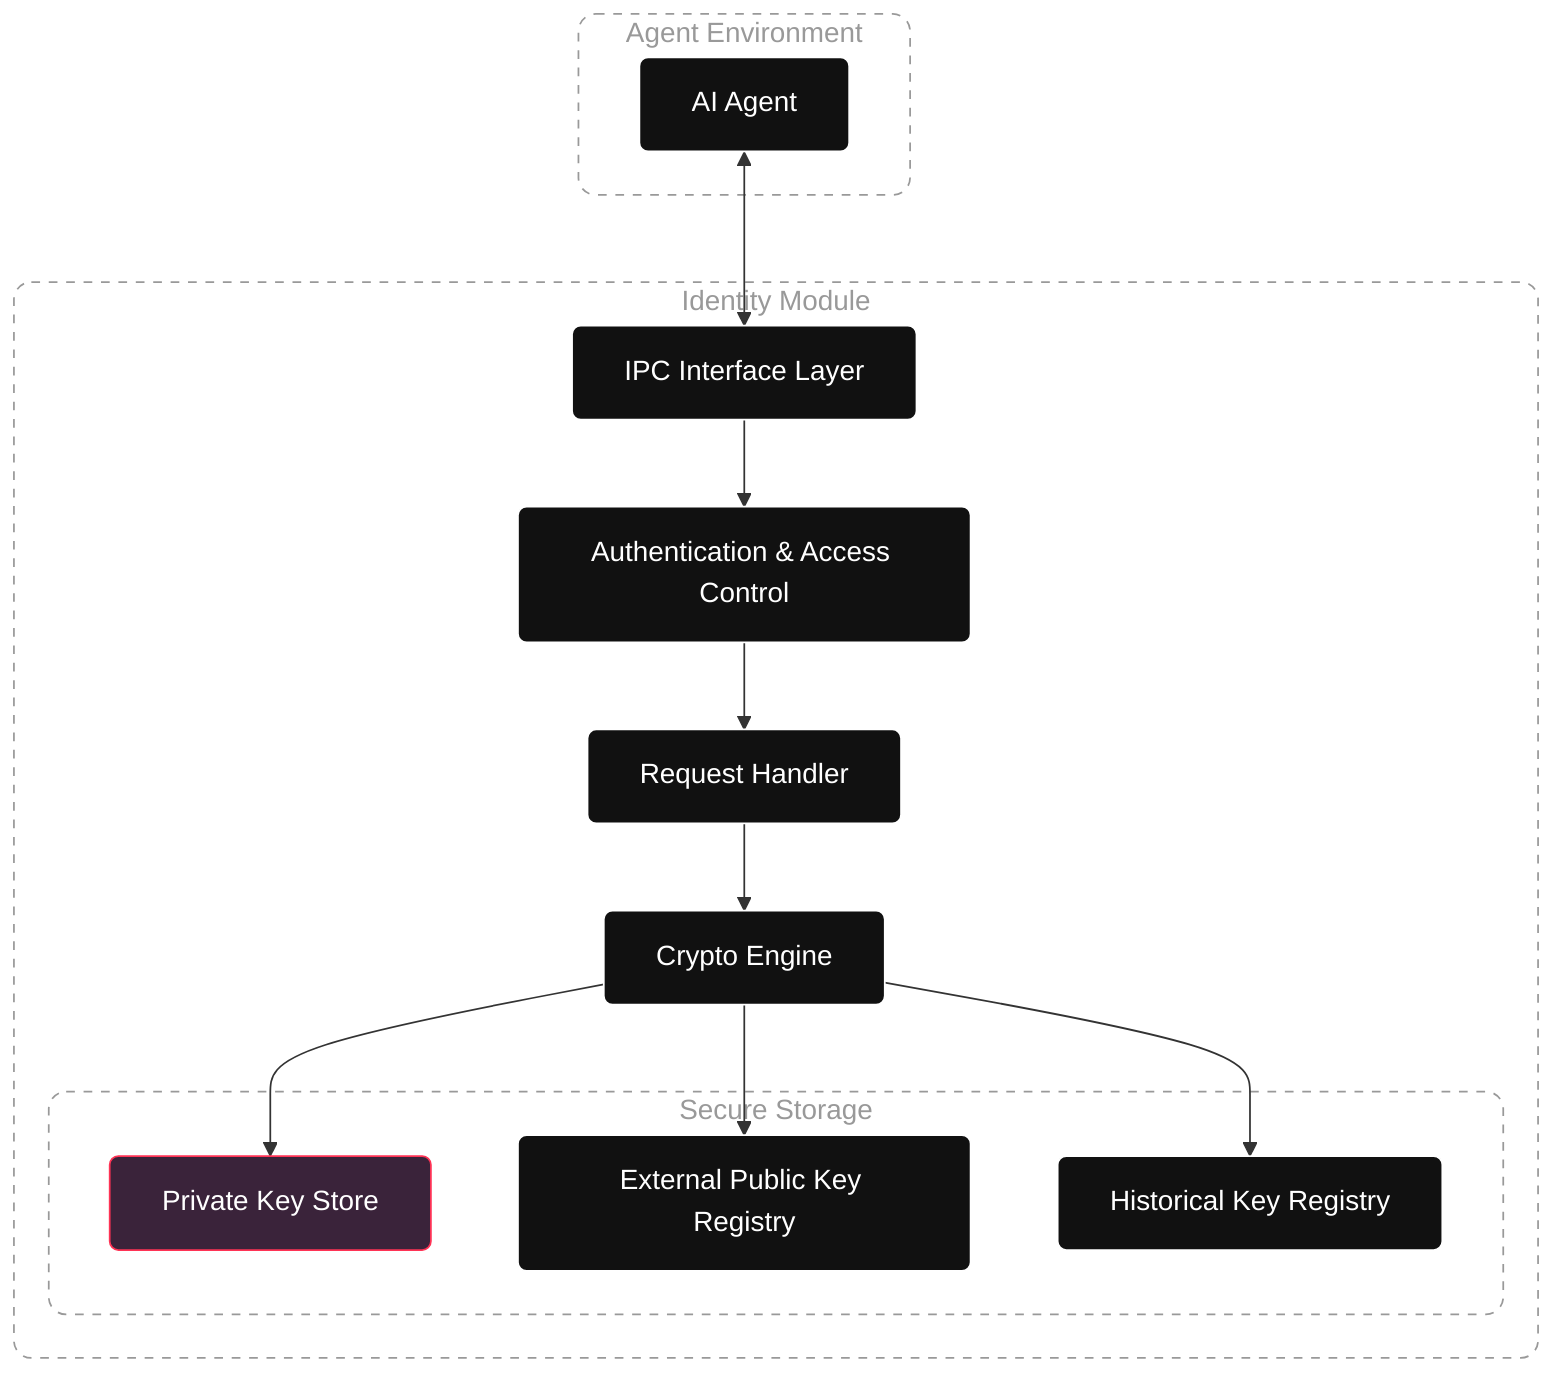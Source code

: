 flowchart TD
    subgraph AgentEnv["Agent Environment"]
        Agent["AI Agent"]
    end
    
    subgraph IdentityModule["Identity Module"]
        direction TB
        IPC["IPC Interface Layer"]
        Auth["Authentication & Access Control"]
        ReqHandler["Request Handler"]
        CryptoEngine["Crypto Engine"]
        
        subgraph SecureStore["Secure Storage"]
            PrivKeys["Private Key Store"]
            PubRegistry["External Public Key Registry"]
            HistRegistry["Historical Key Registry"]
        end
        
        IPC --> Auth
        Auth --> ReqHandler
        ReqHandler --> CryptoEngine
        CryptoEngine --> PrivKeys
        CryptoEngine --> PubRegistry
        CryptoEngine --> HistRegistry
    end
    
    Agent <--> IPC
    
    %% Position elements from top to bottom (invisible connections for layout)
    
    %% Sleek black design with white accents
    classDef default fill:#111,stroke:#fff,color:#fff,stroke-width:1px,rx:5,ry:5
    classDef container fill:transparent,stroke:#999,stroke-width:1px,stroke-dasharray:5 5,color:#999,rx:10,ry:10
    classDef secure fill:#3A233A,stroke:#ff3355,color:#fff,stroke-width:1px,rx:5,ry:5

    class AgentEnv,IdentityModule,SecureStore container
    class PrivKeys secure
